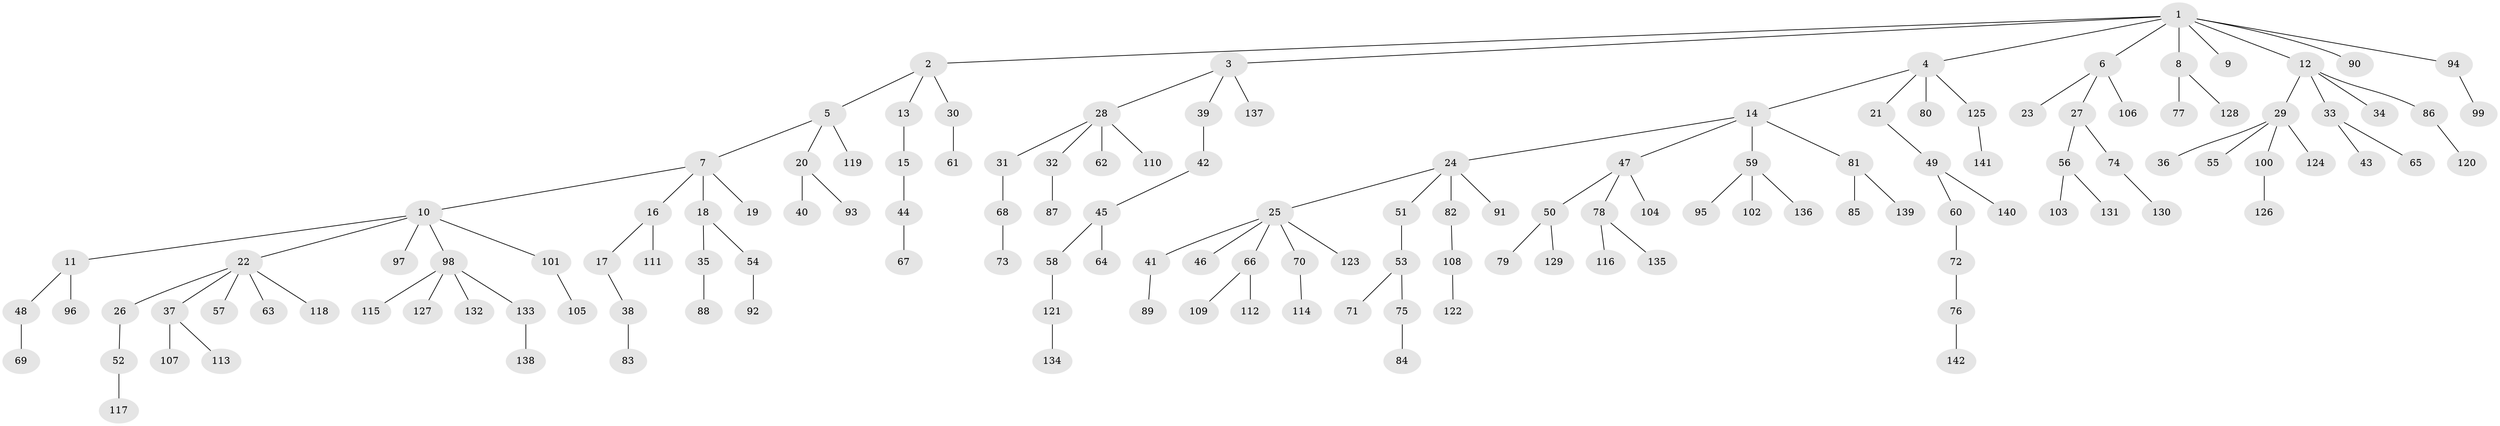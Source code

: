 // Generated by graph-tools (version 1.1) at 2025/36/03/09/25 02:36:39]
// undirected, 142 vertices, 141 edges
graph export_dot {
graph [start="1"]
  node [color=gray90,style=filled];
  1;
  2;
  3;
  4;
  5;
  6;
  7;
  8;
  9;
  10;
  11;
  12;
  13;
  14;
  15;
  16;
  17;
  18;
  19;
  20;
  21;
  22;
  23;
  24;
  25;
  26;
  27;
  28;
  29;
  30;
  31;
  32;
  33;
  34;
  35;
  36;
  37;
  38;
  39;
  40;
  41;
  42;
  43;
  44;
  45;
  46;
  47;
  48;
  49;
  50;
  51;
  52;
  53;
  54;
  55;
  56;
  57;
  58;
  59;
  60;
  61;
  62;
  63;
  64;
  65;
  66;
  67;
  68;
  69;
  70;
  71;
  72;
  73;
  74;
  75;
  76;
  77;
  78;
  79;
  80;
  81;
  82;
  83;
  84;
  85;
  86;
  87;
  88;
  89;
  90;
  91;
  92;
  93;
  94;
  95;
  96;
  97;
  98;
  99;
  100;
  101;
  102;
  103;
  104;
  105;
  106;
  107;
  108;
  109;
  110;
  111;
  112;
  113;
  114;
  115;
  116;
  117;
  118;
  119;
  120;
  121;
  122;
  123;
  124;
  125;
  126;
  127;
  128;
  129;
  130;
  131;
  132;
  133;
  134;
  135;
  136;
  137;
  138;
  139;
  140;
  141;
  142;
  1 -- 2;
  1 -- 3;
  1 -- 4;
  1 -- 6;
  1 -- 8;
  1 -- 9;
  1 -- 12;
  1 -- 90;
  1 -- 94;
  2 -- 5;
  2 -- 13;
  2 -- 30;
  3 -- 28;
  3 -- 39;
  3 -- 137;
  4 -- 14;
  4 -- 21;
  4 -- 80;
  4 -- 125;
  5 -- 7;
  5 -- 20;
  5 -- 119;
  6 -- 23;
  6 -- 27;
  6 -- 106;
  7 -- 10;
  7 -- 16;
  7 -- 18;
  7 -- 19;
  8 -- 77;
  8 -- 128;
  10 -- 11;
  10 -- 22;
  10 -- 97;
  10 -- 98;
  10 -- 101;
  11 -- 48;
  11 -- 96;
  12 -- 29;
  12 -- 33;
  12 -- 34;
  12 -- 86;
  13 -- 15;
  14 -- 24;
  14 -- 47;
  14 -- 59;
  14 -- 81;
  15 -- 44;
  16 -- 17;
  16 -- 111;
  17 -- 38;
  18 -- 35;
  18 -- 54;
  20 -- 40;
  20 -- 93;
  21 -- 49;
  22 -- 26;
  22 -- 37;
  22 -- 57;
  22 -- 63;
  22 -- 118;
  24 -- 25;
  24 -- 51;
  24 -- 82;
  24 -- 91;
  25 -- 41;
  25 -- 46;
  25 -- 66;
  25 -- 70;
  25 -- 123;
  26 -- 52;
  27 -- 56;
  27 -- 74;
  28 -- 31;
  28 -- 32;
  28 -- 62;
  28 -- 110;
  29 -- 36;
  29 -- 55;
  29 -- 100;
  29 -- 124;
  30 -- 61;
  31 -- 68;
  32 -- 87;
  33 -- 43;
  33 -- 65;
  35 -- 88;
  37 -- 107;
  37 -- 113;
  38 -- 83;
  39 -- 42;
  41 -- 89;
  42 -- 45;
  44 -- 67;
  45 -- 58;
  45 -- 64;
  47 -- 50;
  47 -- 78;
  47 -- 104;
  48 -- 69;
  49 -- 60;
  49 -- 140;
  50 -- 79;
  50 -- 129;
  51 -- 53;
  52 -- 117;
  53 -- 71;
  53 -- 75;
  54 -- 92;
  56 -- 103;
  56 -- 131;
  58 -- 121;
  59 -- 95;
  59 -- 102;
  59 -- 136;
  60 -- 72;
  66 -- 109;
  66 -- 112;
  68 -- 73;
  70 -- 114;
  72 -- 76;
  74 -- 130;
  75 -- 84;
  76 -- 142;
  78 -- 116;
  78 -- 135;
  81 -- 85;
  81 -- 139;
  82 -- 108;
  86 -- 120;
  94 -- 99;
  98 -- 115;
  98 -- 127;
  98 -- 132;
  98 -- 133;
  100 -- 126;
  101 -- 105;
  108 -- 122;
  121 -- 134;
  125 -- 141;
  133 -- 138;
}
